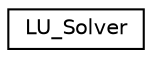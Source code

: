 digraph "Graphical Class Hierarchy"
{
  edge [fontname="Helvetica",fontsize="10",labelfontname="Helvetica",labelfontsize="10"];
  node [fontname="Helvetica",fontsize="10",shape=record];
  rankdir="LR";
  Node0 [label="LU_Solver",height=0.2,width=0.4,color="black", fillcolor="white", style="filled",URL="$classLU__Solver.html",tooltip="Our LU solver. "];
}
